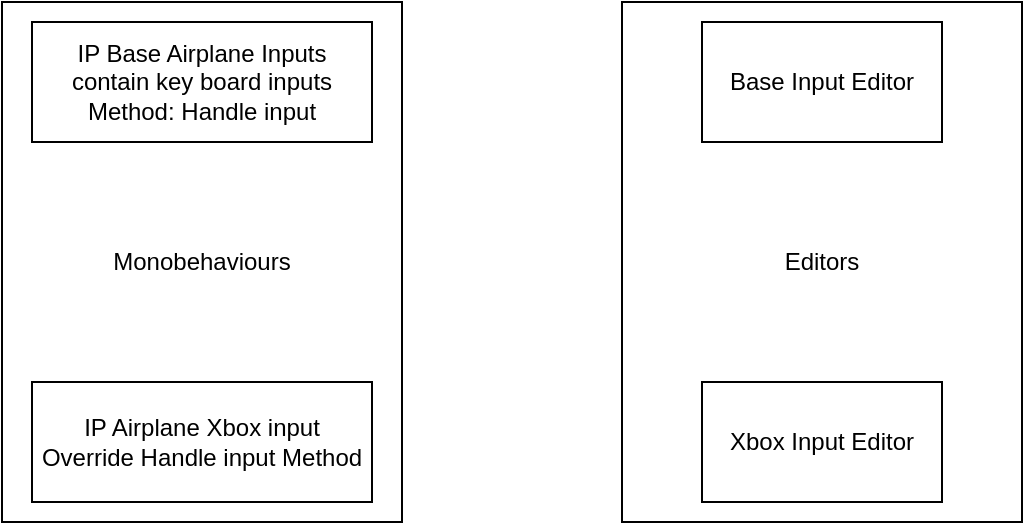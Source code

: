 <mxfile version="13.6.9" type="github">
  <diagram id="UIcYX_llFcmOX13Do89k" name="Page-1">
    <mxGraphModel dx="1296" dy="685" grid="1" gridSize="10" guides="1" tooltips="1" connect="1" arrows="1" fold="1" page="1" pageScale="1" pageWidth="827" pageHeight="1169" math="0" shadow="0">
      <root>
        <mxCell id="0" />
        <mxCell id="1" parent="0" />
        <mxCell id="HueaLsdCbIul2nFoNvsX-7" value="Editors" style="rounded=0;whiteSpace=wrap;html=1;" vertex="1" parent="1">
          <mxGeometry x="468" y="190" width="200" height="260" as="geometry" />
        </mxCell>
        <mxCell id="HueaLsdCbIul2nFoNvsX-6" value="Monobehaviours" style="rounded=0;whiteSpace=wrap;html=1;" vertex="1" parent="1">
          <mxGeometry x="158" y="190" width="200" height="260" as="geometry" />
        </mxCell>
        <mxCell id="HueaLsdCbIul2nFoNvsX-1" value="IP Base Airplane Inputs&lt;br&gt;contain key board inputs&lt;br&gt;Method: Handle input&lt;br&gt;" style="rounded=0;whiteSpace=wrap;html=1;" vertex="1" parent="1">
          <mxGeometry x="173" y="200" width="170" height="60" as="geometry" />
        </mxCell>
        <mxCell id="HueaLsdCbIul2nFoNvsX-3" value="IP Airplane Xbox input&lt;br&gt;Override Handle input Method" style="rounded=0;whiteSpace=wrap;html=1;" vertex="1" parent="1">
          <mxGeometry x="173" y="380" width="170" height="60" as="geometry" />
        </mxCell>
        <mxCell id="HueaLsdCbIul2nFoNvsX-4" value="Base Input Editor" style="rounded=0;whiteSpace=wrap;html=1;" vertex="1" parent="1">
          <mxGeometry x="508" y="200" width="120" height="60" as="geometry" />
        </mxCell>
        <mxCell id="HueaLsdCbIul2nFoNvsX-5" value="Xbox Input Editor" style="rounded=0;whiteSpace=wrap;html=1;" vertex="1" parent="1">
          <mxGeometry x="508" y="380" width="120" height="60" as="geometry" />
        </mxCell>
      </root>
    </mxGraphModel>
  </diagram>
</mxfile>
